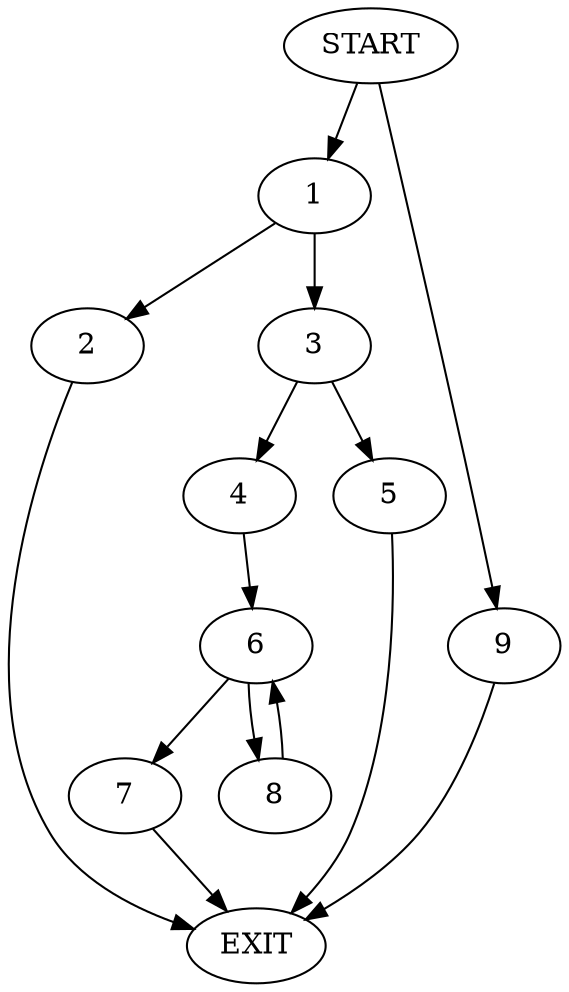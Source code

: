 digraph {
0 [label="START"]
10 [label="EXIT"]
0 -> 1
1 -> 2
1 -> 3
2 -> 10
3 -> 4
3 -> 5
5 -> 10
4 -> 6
6 -> 7
6 -> 8
8 -> 6
7 -> 10
0 -> 9
9 -> 10
}
